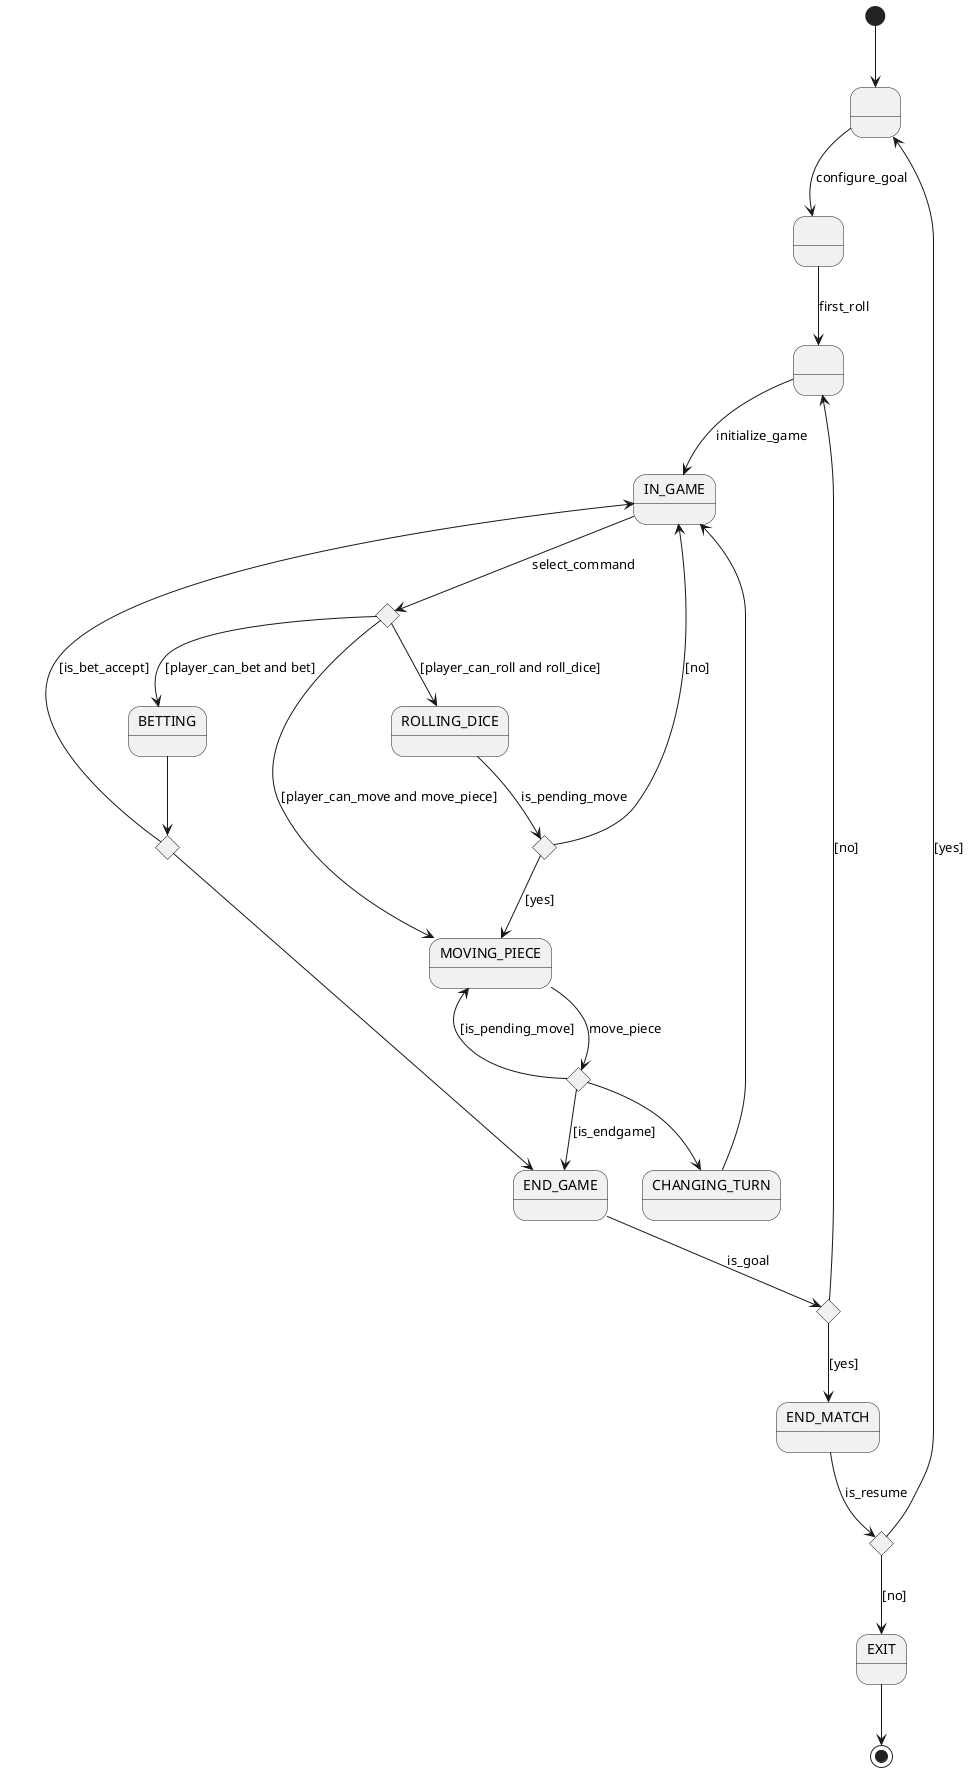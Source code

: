 @startuml contexto

state INITIAL as " "
state CONFIG as " "
state FIRST_PLAYER as " "
state IN_GAME
state ROLLING_DICE
state CHANGING_TURN
state END_GAME
state END_MATCH
state EXIT

state is_bet_accept <<choice>>
state is_pending_move <<choice>>
state is_moved <<choice>>
state is_goal <<choice>>
state is_resume <<choice>>
state select_command <<choice>>


[*] --> INITIAL
INITIAL --> CONFIG: configure_goal
CONFIG --> FIRST_PLAYER: first_roll
FIRST_PLAYER --> IN_GAME: initialize_game

IN_GAME --> select_command: select_command

select_command --> BETTING: [player_can_bet and bet]
select_command --> ROLLING_DICE: [player_can_roll and roll_dice]
select_command --> MOVING_PIECE: [player_can_move and move_piece]

BETTING --> is_bet_accept
is_bet_accept --> IN_GAME: [is_bet_accept]
is_bet_accept --> END_GAME

ROLLING_DICE --> is_pending_move: is_pending_move
is_pending_move --> MOVING_PIECE: [yes]
is_pending_move --> IN_GAME: [no]

MOVING_PIECE --> is_moved: move_piece
is_moved --> END_GAME: [is_endgame]
is_moved --> MOVING_PIECE: [is_pending_move]
is_moved --> CHANGING_TURN

CHANGING_TURN --> IN_GAME

END_GAME --> is_goal: is_goal
is_goal --> FIRST_PLAYER: [no]
is_goal --> END_MATCH: [yes]

END_MATCH --> is_resume: is_resume
is_resume --> INITIAL: [yes]
is_resume --> EXIT: [no]

EXIT --> [*]
@enduml
